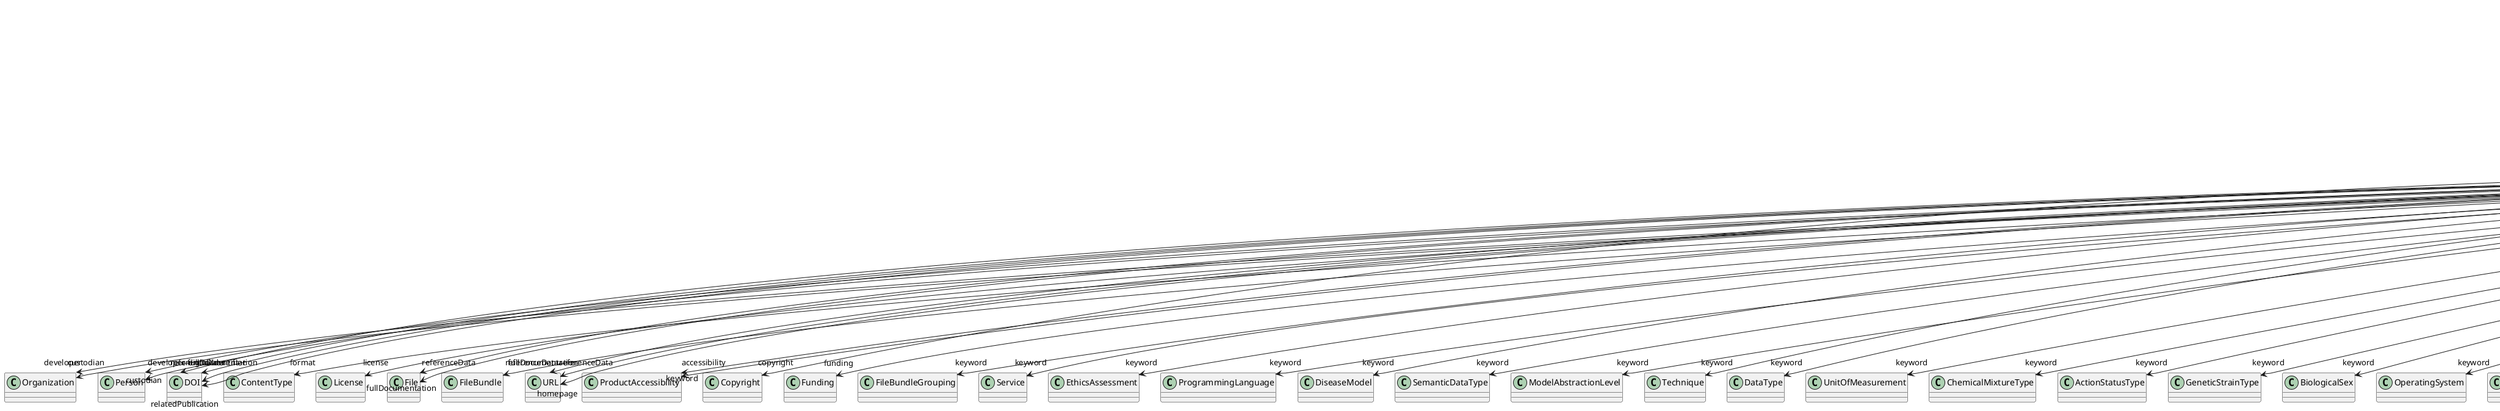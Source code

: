 @startuml
class ValidationTestVersion {
+developer
+digitalIdentifier
+format
+isAlternativeVersionOf
+isNewVersionOf
+license
+referenceData
+entryPoint
+accessibility
+copyright
+custodian
+description
+fullDocumentation
+fullName
+funding
+homepage
+howToCite
+keyword
+otherContribution
+relatedPublication
+releaseDate
+repository
+shortName
+supportChannel
+versionIdentifier
+versionInnovation

}
ValidationTestVersion -d-> "developer" Organization
ValidationTestVersion -d-> "developer" Person
ValidationTestVersion -d-> "digitalIdentifier" DOI
ValidationTestVersion -d-> "format" ContentType
ValidationTestVersion -d-> "isAlternativeVersionOf" ValidationTestVersion
ValidationTestVersion -d-> "isNewVersionOf" ValidationTestVersion
ValidationTestVersion -d-> "license" License
ValidationTestVersion -d-> "referenceData" DOI
ValidationTestVersion -d-> "referenceData" File
ValidationTestVersion -d-> "referenceData" FileBundle
ValidationTestVersion -d-> "referenceData" URL
ValidationTestVersion -d-> "accessibility" ProductAccessibility
ValidationTestVersion -d-> "copyright" Copyright
ValidationTestVersion -d-> "custodian" Organization
ValidationTestVersion -d-> "custodian" Person
ValidationTestVersion -d-> "fullDocumentation" DOI
ValidationTestVersion -d-> "fullDocumentation" File
ValidationTestVersion -d-> "fullDocumentation" URL
ValidationTestVersion -d-> "funding" Funding
ValidationTestVersion -d-> "homepage" URL
ValidationTestVersion -d-> "keyword" FileBundleGrouping
ValidationTestVersion -d-> "keyword" Service
ValidationTestVersion -d-> "keyword" EthicsAssessment
ValidationTestVersion -d-> "keyword" ProgrammingLanguage
ValidationTestVersion -d-> "keyword" DiseaseModel
ValidationTestVersion -d-> "keyword" SemanticDataType
ValidationTestVersion -d-> "keyword" ModelAbstractionLevel
ValidationTestVersion -d-> "keyword" Technique
ValidationTestVersion -d-> "keyword" DataType
ValidationTestVersion -d-> "keyword" UnitOfMeasurement
ValidationTestVersion -d-> "keyword" ChemicalMixtureType
ValidationTestVersion -d-> "keyword" ActionStatusType
ValidationTestVersion -d-> "keyword" GeneticStrainType
ValidationTestVersion -d-> "keyword" BiologicalSex
ValidationTestVersion -d-> "keyword" OperatingSystem
ValidationTestVersion -d-> "keyword" CriteriaQualityType
ValidationTestVersion -d-> "keyword" FileUsageRole
ValidationTestVersion -d-> "keyword" OperatingDevice
ValidationTestVersion -d-> "keyword" SubcellularEntity
ValidationTestVersion -d-> "keyword" FileRepositoryType
ValidationTestVersion -d-> "keyword" TermSuggestion
ValidationTestVersion -d-> "keyword" SoftwareFeature
ValidationTestVersion -d-> "keyword" CranialWindowType
ValidationTestVersion -d-> "keyword" ProductAccessibility
ValidationTestVersion -d-> "keyword" Disease
ValidationTestVersion -d-> "keyword" PatchClampVariation
ValidationTestVersion -d-> "keyword" CellType
ValidationTestVersion -d-> "keyword" ExperimentalApproach
ValidationTestVersion -d-> "keyword" Language
ValidationTestVersion -d-> "keyword" Organ
ValidationTestVersion -d-> "keyword" ContributionType
ValidationTestVersion -d-> "keyword" Terminology
ValidationTestVersion -d-> "keyword" TissueSampleType
ValidationTestVersion -d-> "keyword" TypeOfUncertainty
ValidationTestVersion -d-> "keyword" QualitativeOverlap
ValidationTestVersion -d-> "keyword" BiologicalOrder
ValidationTestVersion -d-> "keyword" DifferenceMeasure
ValidationTestVersion -d-> "keyword" UBERONParcellation
ValidationTestVersion -d-> "keyword" PreparationType
ValidationTestVersion -d-> "keyword" StimulationApproach
ValidationTestVersion -d-> "keyword" SoftwareApplicationCategory
ValidationTestVersion -d-> "keyword" Handedness
ValidationTestVersion -d-> "keyword" BreedingType
ValidationTestVersion -d-> "keyword" SubjectAttribute
ValidationTestVersion -d-> "keyword" TissueSampleAttribute
ValidationTestVersion -d-> "keyword" ModelScope
ValidationTestVersion -d-> "keyword" SetupType
ValidationTestVersion -d-> "keyword" MolecularEntity
ValidationTestVersion -d-> "keyword" AnatomicalAxesOrientation
ValidationTestVersion -d-> "keyword" DeviceType
ValidationTestVersion -d-> "keyword" MetaDataModelType
ValidationTestVersion -d-> "keyword" AtlasType
ValidationTestVersion -d-> "keyword" AgeCategory
ValidationTestVersion -d-> "keyword" StimulusType
ValidationTestVersion -d-> "keyword" Species
ValidationTestVersion -d-> "keyword" Laterality
ValidationTestVersion -d-> "keyword" AnatomicalPlane
ValidationTestVersion -d-> "keyword" AnnotationType
ValidationTestVersion -d-> "keyword" MeasuredQuantity
ValidationTestVersion -d-> "keyword" CellCultureType
ValidationTestVersion -d-> "otherContribution" Contribution
ValidationTestVersion -d-> "relatedPublication" DOI
ValidationTestVersion -d-> "relatedPublication" ISBN
ValidationTestVersion -d-> "relatedPublication" HANDLE
ValidationTestVersion -d-> "repository" FileRepository

@enduml